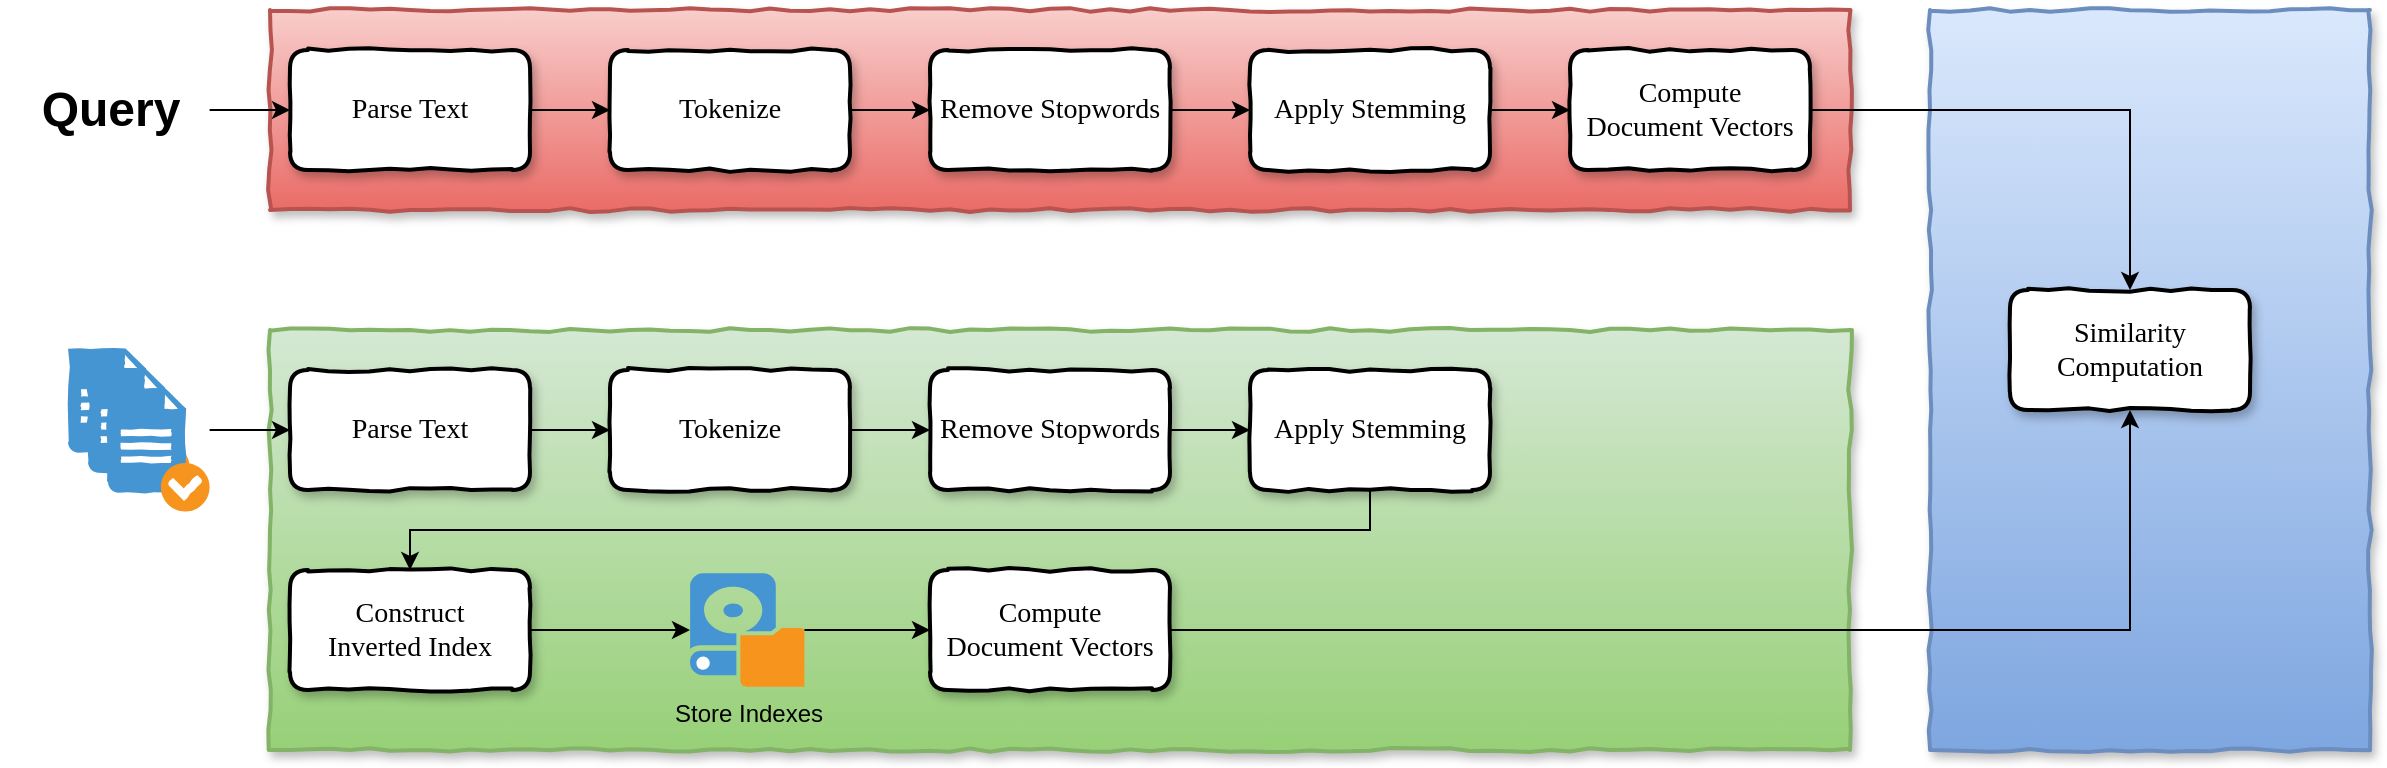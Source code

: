 <mxfile version="13.0.3" type="device"><diagram id="B7Rcl-qDkvjg0qifDgCh" name="第 1 页"><mxGraphModel dx="2205" dy="1925" grid="1" gridSize="10" guides="1" tooltips="1" connect="1" arrows="1" fold="1" page="1" pageScale="1" pageWidth="850" pageHeight="1100" math="0" shadow="0"><root><mxCell id="0"/><mxCell id="1" parent="0"/><mxCell id="V3qP6yy64HuEoxU-6ARD-38" value="" style="rounded=0;whiteSpace=wrap;html=1;shadow=1;glass=0;comic=1;strokeWidth=2;fillColor=#dae8fc;gradientColor=#7ea6e0;strokeColor=#6c8ebf;" parent="1" vertex="1"><mxGeometry x="860" y="-100" width="220" height="370" as="geometry"/></mxCell><mxCell id="V3qP6yy64HuEoxU-6ARD-36" value="" style="rounded=0;whiteSpace=wrap;html=1;shadow=1;glass=0;comic=1;strokeWidth=2;fillColor=#f8cecc;gradientColor=#ea6b66;strokeColor=#b85450;" parent="1" vertex="1"><mxGeometry x="30" y="-100" width="790" height="100" as="geometry"/></mxCell><mxCell id="V3qP6yy64HuEoxU-6ARD-35" value="" style="rounded=0;whiteSpace=wrap;html=1;shadow=1;glass=0;comic=1;strokeWidth=2;fillColor=#d5e8d4;gradientColor=#97d077;strokeColor=#82b366;" parent="1" vertex="1"><mxGeometry x="30" y="60" width="790" height="210" as="geometry"/></mxCell><mxCell id="V3qP6yy64HuEoxU-6ARD-16" style="edgeStyle=orthogonalEdgeStyle;rounded=0;orthogonalLoop=1;jettySize=auto;html=1;exitX=1;exitY=0.5;exitDx=0;exitDy=0;entryX=0;entryY=0.5;entryDx=0;entryDy=0;" parent="1" source="V3qP6yy64HuEoxU-6ARD-1" target="V3qP6yy64HuEoxU-6ARD-14" edge="1"><mxGeometry relative="1" as="geometry"/></mxCell><mxCell id="V3qP6yy64HuEoxU-6ARD-1" value="&lt;font style=&quot;font-size: 14px&quot; face=&quot;Times New Roman&quot;&gt;Parse Text&lt;/font&gt;" style="rounded=1;whiteSpace=wrap;html=1;strokeWidth=2;comic=1;glass=0;shadow=1;" parent="1" vertex="1"><mxGeometry x="40" y="80" width="120" height="60" as="geometry"/></mxCell><mxCell id="V3qP6yy64HuEoxU-6ARD-24" style="edgeStyle=orthogonalEdgeStyle;rounded=0;orthogonalLoop=1;jettySize=auto;html=1;entryX=0;entryY=0.5;entryDx=0;entryDy=0;" parent="1" source="V3qP6yy64HuEoxU-6ARD-11" target="V3qP6yy64HuEoxU-6ARD-23" edge="1"><mxGeometry relative="1" as="geometry"/></mxCell><mxCell id="V3qP6yy64HuEoxU-6ARD-11" value="Store Indexes" style="shadow=0;dashed=0;html=1;strokeColor=none;fillColor=#4495D1;labelPosition=center;verticalLabelPosition=bottom;verticalAlign=top;align=center;outlineConnect=0;shape=mxgraph.veeam.local_disk;" parent="1" vertex="1"><mxGeometry x="240" y="181.6" width="57.2" height="56.8" as="geometry"/></mxCell><mxCell id="V3qP6yy64HuEoxU-6ARD-17" style="edgeStyle=orthogonalEdgeStyle;rounded=0;orthogonalLoop=1;jettySize=auto;html=1;exitX=1;exitY=0.5;exitDx=0;exitDy=0;entryX=0;entryY=0.5;entryDx=0;entryDy=0;" parent="1" source="V3qP6yy64HuEoxU-6ARD-14" target="V3qP6yy64HuEoxU-6ARD-15" edge="1"><mxGeometry relative="1" as="geometry"/></mxCell><mxCell id="V3qP6yy64HuEoxU-6ARD-14" value="&lt;font face=&quot;Times New Roman&quot; style=&quot;font-size: 14px&quot;&gt;Tokenize&lt;/font&gt;" style="rounded=1;whiteSpace=wrap;html=1;strokeWidth=2;comic=1;glass=0;shadow=1;" parent="1" vertex="1"><mxGeometry x="200" y="80" width="120" height="60" as="geometry"/></mxCell><mxCell id="V3qP6yy64HuEoxU-6ARD-19" style="edgeStyle=orthogonalEdgeStyle;rounded=0;orthogonalLoop=1;jettySize=auto;html=1;exitX=1;exitY=0.5;exitDx=0;exitDy=0;" parent="1" source="V3qP6yy64HuEoxU-6ARD-15" target="V3qP6yy64HuEoxU-6ARD-18" edge="1"><mxGeometry relative="1" as="geometry"/></mxCell><mxCell id="V3qP6yy64HuEoxU-6ARD-15" value="&lt;font face=&quot;Times New Roman&quot; style=&quot;font-size: 14px&quot;&gt;Remove Stopwords&lt;/font&gt;" style="rounded=1;whiteSpace=wrap;html=1;strokeWidth=2;comic=1;glass=0;shadow=1;" parent="1" vertex="1"><mxGeometry x="360" y="80" width="120" height="60" as="geometry"/></mxCell><mxCell id="V3qP6yy64HuEoxU-6ARD-21" style="edgeStyle=orthogonalEdgeStyle;rounded=0;orthogonalLoop=1;jettySize=auto;html=1;exitX=0.5;exitY=1;exitDx=0;exitDy=0;" parent="1" source="V3qP6yy64HuEoxU-6ARD-18" target="V3qP6yy64HuEoxU-6ARD-20" edge="1"><mxGeometry relative="1" as="geometry"/></mxCell><mxCell id="V3qP6yy64HuEoxU-6ARD-18" value="&lt;font face=&quot;Times New Roman&quot; style=&quot;font-size: 14px&quot;&gt;Apply Stemming&lt;/font&gt;" style="rounded=1;whiteSpace=wrap;html=1;strokeWidth=2;comic=1;glass=0;shadow=1;" parent="1" vertex="1"><mxGeometry x="520" y="80" width="120" height="60" as="geometry"/></mxCell><mxCell id="V3qP6yy64HuEoxU-6ARD-22" style="edgeStyle=orthogonalEdgeStyle;rounded=0;orthogonalLoop=1;jettySize=auto;html=1;exitX=1;exitY=0.5;exitDx=0;exitDy=0;" parent="1" source="V3qP6yy64HuEoxU-6ARD-20" target="V3qP6yy64HuEoxU-6ARD-11" edge="1"><mxGeometry relative="1" as="geometry"/></mxCell><mxCell id="V3qP6yy64HuEoxU-6ARD-20" value="&lt;font face=&quot;Times New Roman&quot;&gt;&lt;span style=&quot;font-size: 14px&quot;&gt;Construct &lt;br&gt;Inverted Index&lt;/span&gt;&lt;/font&gt;" style="rounded=1;whiteSpace=wrap;html=1;strokeWidth=2;comic=1;glass=0;shadow=1;" parent="1" vertex="1"><mxGeometry x="40" y="180" width="120" height="60" as="geometry"/></mxCell><mxCell id="SRyMxWwBKQt6xAv2p73R-3" style="edgeStyle=orthogonalEdgeStyle;rounded=0;orthogonalLoop=1;jettySize=auto;html=1;" edge="1" parent="1" source="V3qP6yy64HuEoxU-6ARD-23" target="V3qP6yy64HuEoxU-6ARD-37"><mxGeometry relative="1" as="geometry"/></mxCell><mxCell id="V3qP6yy64HuEoxU-6ARD-23" value="&lt;font face=&quot;Times New Roman&quot;&gt;&lt;span style=&quot;font-size: 14px&quot;&gt;Compute &lt;br&gt;Document Vectors&lt;/span&gt;&lt;/font&gt;" style="rounded=1;whiteSpace=wrap;html=1;strokeWidth=2;comic=1;glass=0;shadow=1;" parent="1" vertex="1"><mxGeometry x="360" y="180" width="120" height="60" as="geometry"/></mxCell><mxCell id="V3qP6yy64HuEoxU-6ARD-26" style="edgeStyle=orthogonalEdgeStyle;rounded=0;orthogonalLoop=1;jettySize=auto;html=1;exitX=1;exitY=0.5;exitDx=0;exitDy=0;entryX=0;entryY=0.5;entryDx=0;entryDy=0;" parent="1" source="V3qP6yy64HuEoxU-6ARD-27" target="V3qP6yy64HuEoxU-6ARD-29" edge="1"><mxGeometry relative="1" as="geometry"/></mxCell><mxCell id="V3qP6yy64HuEoxU-6ARD-27" value="&lt;font style=&quot;font-size: 14px&quot; face=&quot;Times New Roman&quot;&gt;Parse Text&lt;/font&gt;" style="rounded=1;whiteSpace=wrap;html=1;strokeWidth=2;comic=1;glass=0;shadow=1;" parent="1" vertex="1"><mxGeometry x="40" y="-80" width="120" height="60" as="geometry"/></mxCell><mxCell id="V3qP6yy64HuEoxU-6ARD-28" style="edgeStyle=orthogonalEdgeStyle;rounded=0;orthogonalLoop=1;jettySize=auto;html=1;exitX=1;exitY=0.5;exitDx=0;exitDy=0;entryX=0;entryY=0.5;entryDx=0;entryDy=0;" parent="1" source="V3qP6yy64HuEoxU-6ARD-29" target="V3qP6yy64HuEoxU-6ARD-31" edge="1"><mxGeometry relative="1" as="geometry"/></mxCell><mxCell id="V3qP6yy64HuEoxU-6ARD-29" value="&lt;font face=&quot;Times New Roman&quot; style=&quot;font-size: 14px&quot;&gt;Tokenize&lt;/font&gt;" style="rounded=1;whiteSpace=wrap;html=1;strokeWidth=2;comic=1;glass=0;shadow=1;" parent="1" vertex="1"><mxGeometry x="200" y="-80" width="120" height="60" as="geometry"/></mxCell><mxCell id="V3qP6yy64HuEoxU-6ARD-30" style="edgeStyle=orthogonalEdgeStyle;rounded=0;orthogonalLoop=1;jettySize=auto;html=1;exitX=1;exitY=0.5;exitDx=0;exitDy=0;" parent="1" source="V3qP6yy64HuEoxU-6ARD-31" target="V3qP6yy64HuEoxU-6ARD-32" edge="1"><mxGeometry relative="1" as="geometry"/></mxCell><mxCell id="V3qP6yy64HuEoxU-6ARD-31" value="&lt;font face=&quot;Times New Roman&quot; style=&quot;font-size: 14px&quot;&gt;Remove Stopwords&lt;/font&gt;" style="rounded=1;whiteSpace=wrap;html=1;strokeWidth=2;comic=1;glass=0;shadow=1;" parent="1" vertex="1"><mxGeometry x="360" y="-80" width="120" height="60" as="geometry"/></mxCell><mxCell id="V3qP6yy64HuEoxU-6ARD-34" style="edgeStyle=orthogonalEdgeStyle;rounded=0;orthogonalLoop=1;jettySize=auto;html=1;exitX=1;exitY=0.5;exitDx=0;exitDy=0;entryX=0;entryY=0.5;entryDx=0;entryDy=0;" parent="1" source="V3qP6yy64HuEoxU-6ARD-32" target="V3qP6yy64HuEoxU-6ARD-33" edge="1"><mxGeometry relative="1" as="geometry"/></mxCell><mxCell id="V3qP6yy64HuEoxU-6ARD-32" value="&lt;font face=&quot;Times New Roman&quot; style=&quot;font-size: 14px&quot;&gt;Apply Stemming&lt;/font&gt;" style="rounded=1;whiteSpace=wrap;html=1;strokeWidth=2;comic=1;glass=0;shadow=1;" parent="1" vertex="1"><mxGeometry x="520" y="-80" width="120" height="60" as="geometry"/></mxCell><mxCell id="SRyMxWwBKQt6xAv2p73R-1" style="edgeStyle=orthogonalEdgeStyle;rounded=0;orthogonalLoop=1;jettySize=auto;html=1;exitX=1;exitY=0.5;exitDx=0;exitDy=0;" edge="1" parent="1" source="V3qP6yy64HuEoxU-6ARD-33" target="V3qP6yy64HuEoxU-6ARD-37"><mxGeometry relative="1" as="geometry"/></mxCell><mxCell id="V3qP6yy64HuEoxU-6ARD-33" value="&lt;font face=&quot;Times New Roman&quot;&gt;&lt;span style=&quot;font-size: 14px&quot;&gt;Compute &lt;br&gt;Document Vectors&lt;/span&gt;&lt;/font&gt;" style="rounded=1;whiteSpace=wrap;html=1;strokeWidth=2;comic=1;glass=0;shadow=1;" parent="1" vertex="1"><mxGeometry x="680" y="-80" width="120" height="60" as="geometry"/></mxCell><mxCell id="V3qP6yy64HuEoxU-6ARD-37" value="&lt;font face=&quot;Times New Roman&quot;&gt;&lt;span style=&quot;font-size: 14px&quot;&gt;Similarity Computation&lt;/span&gt;&lt;/font&gt;" style="rounded=1;whiteSpace=wrap;html=1;strokeWidth=2;comic=1;glass=0;shadow=1;" parent="1" vertex="1"><mxGeometry x="900" y="40" width="120" height="60" as="geometry"/></mxCell><mxCell id="V3qP6yy64HuEoxU-6ARD-39" value="" style="shadow=0;dashed=0;html=1;strokeColor=none;fillColor=#4495D1;labelPosition=center;verticalLabelPosition=bottom;verticalAlign=top;align=center;outlineConnect=0;shape=mxgraph.veeam.checked_doc;rounded=1;glass=0;comic=1;" parent="1" vertex="1"><mxGeometry x="-71" y="69.2" width="50.8" height="61.6" as="geometry"/></mxCell><mxCell id="V3qP6yy64HuEoxU-6ARD-40" value="" style="shadow=0;dashed=0;html=1;strokeColor=none;fillColor=#4495D1;labelPosition=center;verticalLabelPosition=bottom;verticalAlign=top;align=center;outlineConnect=0;shape=mxgraph.veeam.checked_doc;rounded=1;glass=0;comic=1;" parent="1" vertex="1"><mxGeometry x="-61" y="79.2" width="50.8" height="61.6" as="geometry"/></mxCell><mxCell id="V3qP6yy64HuEoxU-6ARD-44" style="edgeStyle=orthogonalEdgeStyle;rounded=0;orthogonalLoop=1;jettySize=auto;html=1;entryX=0;entryY=0.5;entryDx=0;entryDy=0;" parent="1" source="V3qP6yy64HuEoxU-6ARD-41" target="V3qP6yy64HuEoxU-6ARD-1" edge="1"><mxGeometry relative="1" as="geometry"><Array as="points"><mxPoint x="10" y="110"/><mxPoint x="10" y="110"/></Array></mxGeometry></mxCell><mxCell id="V3qP6yy64HuEoxU-6ARD-41" value="" style="shadow=0;dashed=0;html=1;strokeColor=none;fillColor=#4495D1;labelPosition=center;verticalLabelPosition=bottom;verticalAlign=top;align=center;outlineConnect=0;shape=mxgraph.veeam.checked_doc;rounded=1;glass=0;comic=1;" parent="1" vertex="1"><mxGeometry x="-51" y="89.2" width="50.8" height="61.6" as="geometry"/></mxCell><mxCell id="V3qP6yy64HuEoxU-6ARD-53" style="edgeStyle=orthogonalEdgeStyle;rounded=0;orthogonalLoop=1;jettySize=auto;html=1;entryX=0;entryY=0.5;entryDx=0;entryDy=0;" parent="1" source="V3qP6yy64HuEoxU-6ARD-52" target="V3qP6yy64HuEoxU-6ARD-27" edge="1"><mxGeometry relative="1" as="geometry"/></mxCell><mxCell id="V3qP6yy64HuEoxU-6ARD-52" value="Query" style="text;strokeColor=none;fillColor=none;html=1;fontSize=24;fontStyle=1;verticalAlign=middle;align=center;rounded=1;shadow=1;glass=0;comic=1;" parent="1" vertex="1"><mxGeometry x="-100.2" y="-70" width="100" height="40" as="geometry"/></mxCell></root></mxGraphModel></diagram></mxfile>
